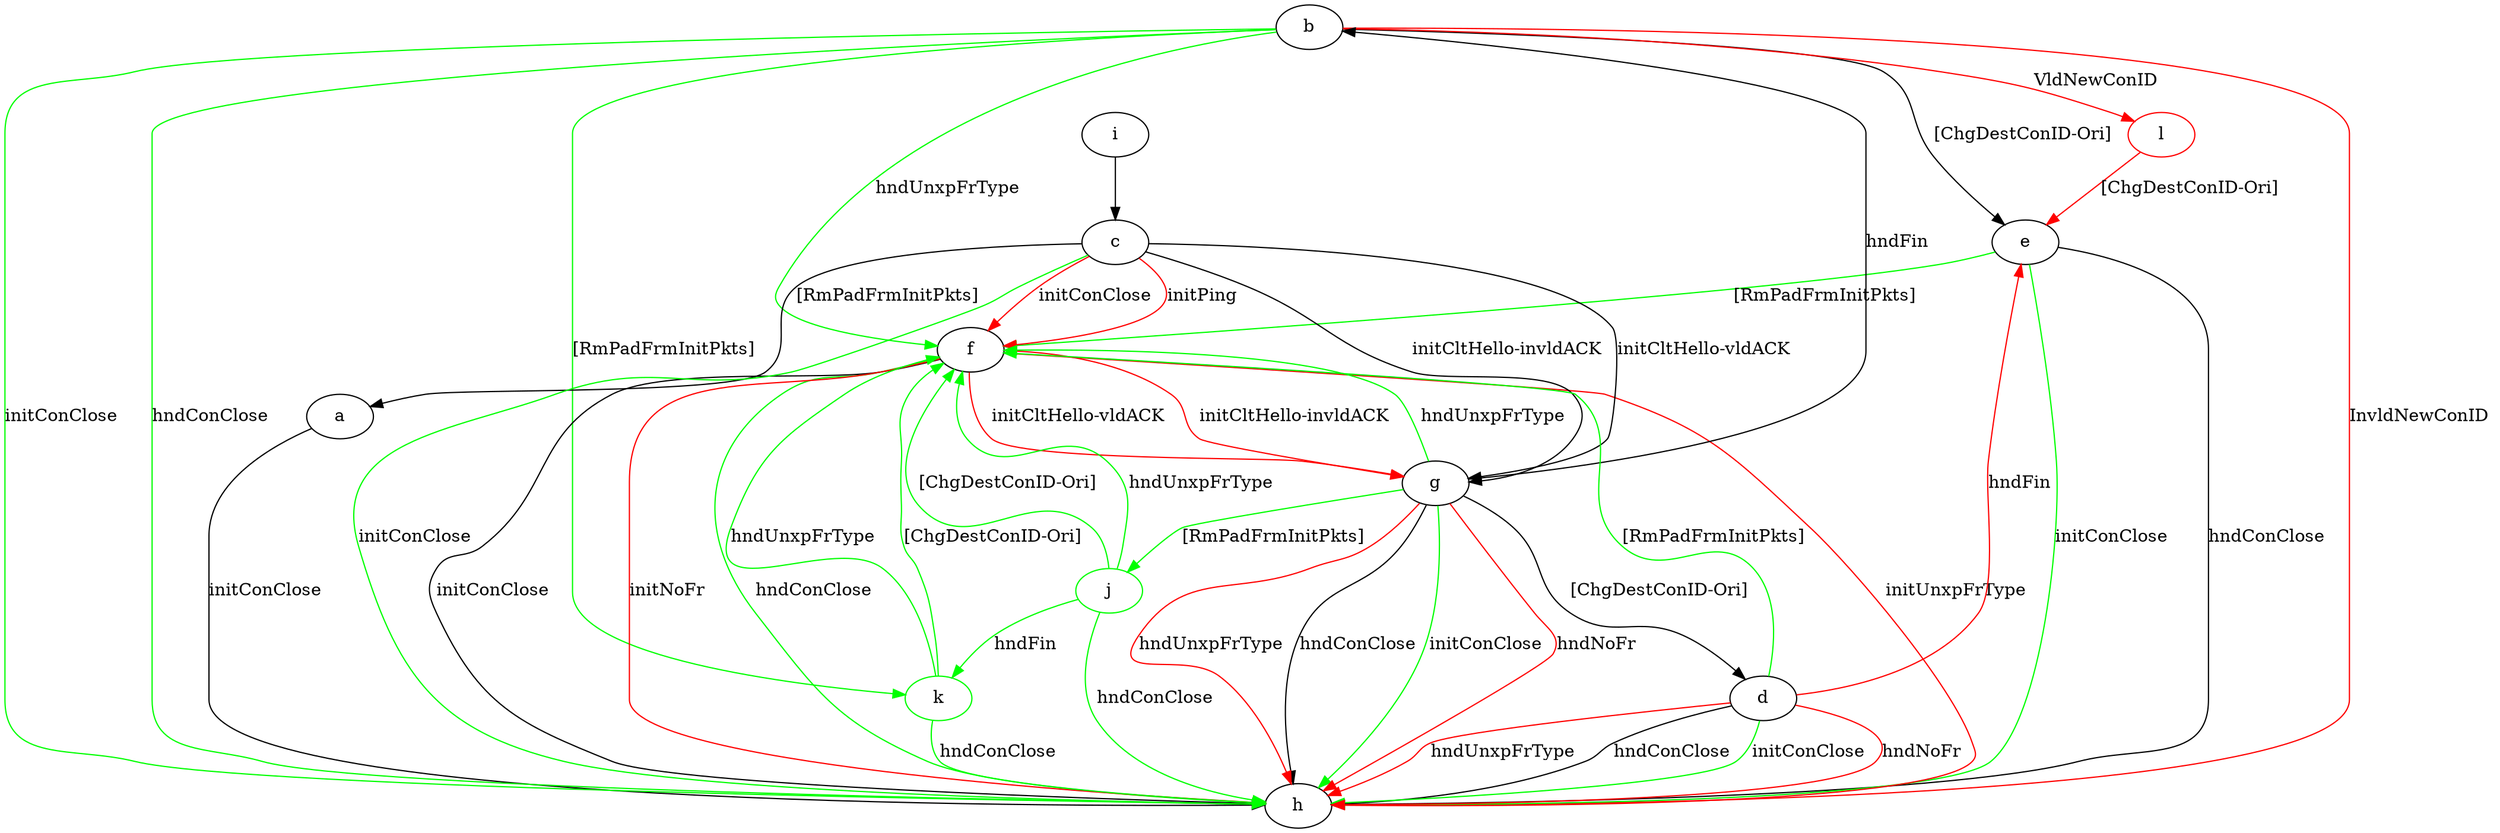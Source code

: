 digraph "" {
	a -> h	[key=0,
		label="initConClose "];
	b -> e	[key=0,
		label="[ChgDestConID-Ori] "];
	b -> f	[key=0,
		color=green,
		label="hndUnxpFrType "];
	b -> h	[key=0,
		color=green,
		label="initConClose "];
	b -> h	[key=1,
		color=green,
		label="hndConClose "];
	b -> h	[key=2,
		color=red,
		label="InvldNewConID "];
	k	[color=green];
	b -> k	[key=0,
		color=green,
		label="[RmPadFrmInitPkts] "];
	l	[color=red];
	b -> l	[key=0,
		color=red,
		label="VldNewConID "];
	c -> a	[key=0,
		label="[RmPadFrmInitPkts] "];
	c -> f	[key=0,
		color=red,
		label="initPing "];
	c -> f	[key=1,
		color=red,
		label="initConClose "];
	c -> g	[key=0,
		label="initCltHello-vldACK "];
	c -> g	[key=1,
		label="initCltHello-invldACK "];
	c -> h	[key=0,
		color=green,
		label="initConClose "];
	d -> e	[key=0,
		color=red,
		label="hndFin "];
	d -> f	[key=0,
		color=green,
		label="[RmPadFrmInitPkts] "];
	d -> h	[key=0,
		label="hndConClose "];
	d -> h	[key=1,
		color=green,
		label="initConClose "];
	d -> h	[key=2,
		color=red,
		label="hndNoFr "];
	d -> h	[key=3,
		color=red,
		label="hndUnxpFrType "];
	e -> f	[key=0,
		color=green,
		label="[RmPadFrmInitPkts] "];
	e -> h	[key=0,
		label="hndConClose "];
	e -> h	[key=1,
		color=green,
		label="initConClose "];
	f -> g	[key=0,
		color=red,
		label="initCltHello-vldACK "];
	f -> g	[key=1,
		color=red,
		label="initCltHello-invldACK "];
	f -> h	[key=0,
		label="initConClose "];
	f -> h	[key=1,
		color=green,
		label="hndConClose "];
	f -> h	[key=2,
		color=red,
		label="initNoFr "];
	f -> h	[key=3,
		color=red,
		label="initUnxpFrType "];
	g -> b	[key=0,
		label="hndFin "];
	g -> d	[key=0,
		label="[ChgDestConID-Ori] "];
	g -> f	[key=0,
		color=green,
		label="hndUnxpFrType "];
	g -> h	[key=0,
		label="hndConClose "];
	g -> h	[key=1,
		color=green,
		label="initConClose "];
	g -> h	[key=2,
		color=red,
		label="hndNoFr "];
	g -> h	[key=3,
		color=red,
		label="hndUnxpFrType "];
	j	[color=green];
	g -> j	[key=0,
		color=green,
		label="[RmPadFrmInitPkts] "];
	i -> c	[key=0];
	j -> f	[key=0,
		color=green,
		label="hndUnxpFrType "];
	j -> f	[key=1,
		color=green,
		label="[ChgDestConID-Ori] "];
	j -> h	[key=0,
		color=green,
		label="hndConClose "];
	j -> k	[key=0,
		color=green,
		label="hndFin "];
	k -> f	[key=0,
		color=green,
		label="hndUnxpFrType "];
	k -> f	[key=1,
		color=green,
		label="[ChgDestConID-Ori] "];
	k -> h	[key=0,
		color=green,
		label="hndConClose "];
	l -> e	[key=0,
		color=red,
		label="[ChgDestConID-Ori] "];
}
